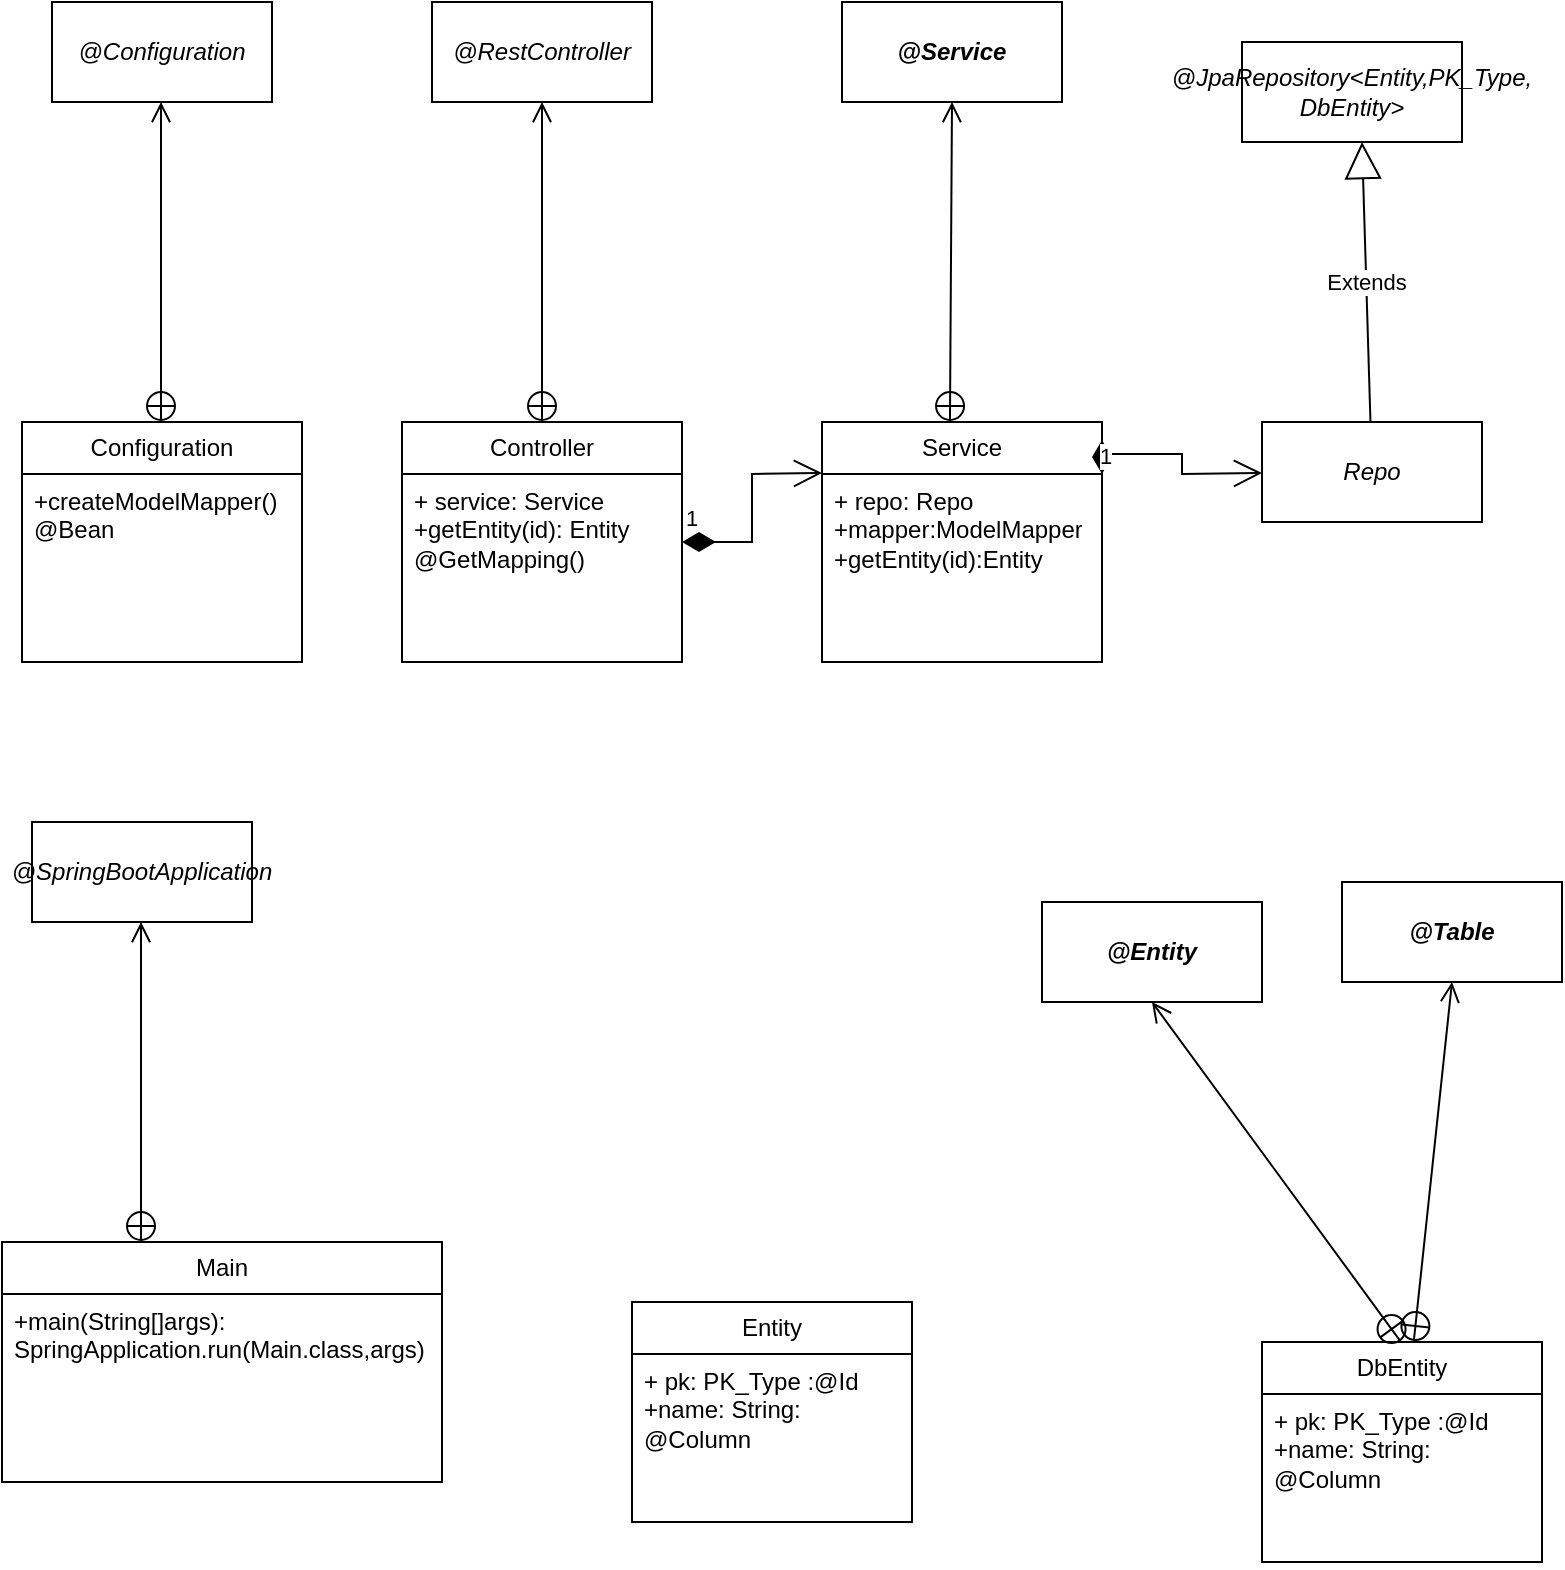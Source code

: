 <mxfile version="21.8.1" type="device">
  <diagram name="Page-1" id="-9-z7LoYfDrQy10ouUkj">
    <mxGraphModel dx="1191" dy="993" grid="1" gridSize="10" guides="1" tooltips="1" connect="1" arrows="1" fold="1" page="1" pageScale="1" pageWidth="850" pageHeight="1100" math="0" shadow="0">
      <root>
        <mxCell id="0" />
        <mxCell id="1" parent="0" />
        <mxCell id="mo-6X1ZLXpEqAN6m1QNW-1" value="Controller" style="swimlane;fontStyle=0;childLayout=stackLayout;horizontal=1;startSize=26;fillColor=none;horizontalStack=0;resizeParent=1;resizeParentMax=0;resizeLast=0;collapsible=1;marginBottom=0;whiteSpace=wrap;html=1;" parent="1" vertex="1">
          <mxGeometry x="220" y="330" width="140" height="120" as="geometry" />
        </mxCell>
        <mxCell id="mo-6X1ZLXpEqAN6m1QNW-2" value="+ service: Service&lt;br&gt;+getEntity(id): Entity @GetMapping()" style="text;strokeColor=none;fillColor=none;align=left;verticalAlign=top;spacingLeft=4;spacingRight=4;overflow=hidden;rotatable=0;points=[[0,0.5],[1,0.5]];portConstraint=eastwest;whiteSpace=wrap;html=1;" parent="mo-6X1ZLXpEqAN6m1QNW-1" vertex="1">
          <mxGeometry y="26" width="140" height="94" as="geometry" />
        </mxCell>
        <mxCell id="mo-6X1ZLXpEqAN6m1QNW-7" value="1" style="endArrow=open;html=1;endSize=12;startArrow=diamondThin;startSize=14;startFill=1;edgeStyle=orthogonalEdgeStyle;align=left;verticalAlign=bottom;rounded=0;exitX=1;exitY=0.362;exitDx=0;exitDy=0;exitPerimeter=0;" parent="1" source="mo-6X1ZLXpEqAN6m1QNW-2" edge="1">
          <mxGeometry x="-1" y="3" relative="1" as="geometry">
            <mxPoint x="270" y="355.5" as="sourcePoint" />
            <mxPoint x="430" y="355.5" as="targetPoint" />
          </mxGeometry>
        </mxCell>
        <mxCell id="mo-6X1ZLXpEqAN6m1QNW-9" value="" style="endArrow=open;startArrow=circlePlus;endFill=0;startFill=0;endSize=8;html=1;rounded=0;exitX=0.5;exitY=0;exitDx=0;exitDy=0;" parent="1" source="mo-6X1ZLXpEqAN6m1QNW-1" edge="1">
          <mxGeometry width="160" relative="1" as="geometry">
            <mxPoint x="370" y="520" as="sourcePoint" />
            <mxPoint x="290" y="170" as="targetPoint" />
          </mxGeometry>
        </mxCell>
        <mxCell id="mo-6X1ZLXpEqAN6m1QNW-10" value="&lt;i&gt;@RestController&lt;/i&gt;" style="html=1;whiteSpace=wrap;" parent="1" vertex="1">
          <mxGeometry x="235" y="120" width="110" height="50" as="geometry" />
        </mxCell>
        <mxCell id="mo-6X1ZLXpEqAN6m1QNW-11" value="Service" style="swimlane;fontStyle=0;childLayout=stackLayout;horizontal=1;startSize=26;fillColor=none;horizontalStack=0;resizeParent=1;resizeParentMax=0;resizeLast=0;collapsible=1;marginBottom=0;whiteSpace=wrap;html=1;" parent="1" vertex="1">
          <mxGeometry x="430" y="330" width="140" height="120" as="geometry" />
        </mxCell>
        <mxCell id="mo-6X1ZLXpEqAN6m1QNW-12" value="&lt;div&gt;+ repo: Repo&lt;/div&gt;&lt;div&gt;+mapper:ModelMapper&lt;/div&gt;+getEntity(id):Entity" style="text;strokeColor=none;fillColor=none;align=left;verticalAlign=top;spacingLeft=4;spacingRight=4;overflow=hidden;rotatable=0;points=[[0,0.5],[1,0.5]];portConstraint=eastwest;whiteSpace=wrap;html=1;" parent="mo-6X1ZLXpEqAN6m1QNW-11" vertex="1">
          <mxGeometry y="26" width="140" height="94" as="geometry" />
        </mxCell>
        <mxCell id="mo-6X1ZLXpEqAN6m1QNW-13" value="&lt;i&gt;@Service&lt;/i&gt;" style="html=1;whiteSpace=wrap;fontStyle=1" parent="1" vertex="1">
          <mxGeometry x="440" y="120" width="110" height="50" as="geometry" />
        </mxCell>
        <mxCell id="mo-6X1ZLXpEqAN6m1QNW-14" value="1" style="endArrow=open;html=1;endSize=12;startArrow=diamondThin;startSize=14;startFill=1;edgeStyle=orthogonalEdgeStyle;align=left;verticalAlign=bottom;rounded=0;exitX=1;exitY=0;exitDx=0;exitDy=0;exitPerimeter=0;" parent="1" edge="1" source="mo-6X1ZLXpEqAN6m1QNW-12">
          <mxGeometry x="-1" y="3" relative="1" as="geometry">
            <mxPoint x="490" y="355.5" as="sourcePoint" />
            <mxPoint x="650" y="355.5" as="targetPoint" />
          </mxGeometry>
        </mxCell>
        <mxCell id="mo-6X1ZLXpEqAN6m1QNW-17" value="&lt;i&gt;Repo&lt;/i&gt;" style="html=1;whiteSpace=wrap;" parent="1" vertex="1">
          <mxGeometry x="650" y="330" width="110" height="50" as="geometry" />
        </mxCell>
        <mxCell id="mo-6X1ZLXpEqAN6m1QNW-18" value="Extends" style="endArrow=block;endSize=16;endFill=0;html=1;rounded=0;" parent="1" source="mo-6X1ZLXpEqAN6m1QNW-17" edge="1">
          <mxGeometry width="160" relative="1" as="geometry">
            <mxPoint x="370" y="770" as="sourcePoint" />
            <mxPoint x="700" y="190" as="targetPoint" />
          </mxGeometry>
        </mxCell>
        <mxCell id="mo-6X1ZLXpEqAN6m1QNW-19" value="&lt;i&gt;@JpaRepository&amp;lt;Entity,PK_Type, DbEntity&amp;gt;&lt;/i&gt;" style="html=1;whiteSpace=wrap;" parent="1" vertex="1">
          <mxGeometry x="640" y="140" width="110" height="50" as="geometry" />
        </mxCell>
        <mxCell id="mo-6X1ZLXpEqAN6m1QNW-20" value="DbEntity" style="swimlane;fontStyle=0;childLayout=stackLayout;horizontal=1;startSize=26;fillColor=none;horizontalStack=0;resizeParent=1;resizeParentMax=0;resizeLast=0;collapsible=1;marginBottom=0;whiteSpace=wrap;html=1;" parent="1" vertex="1">
          <mxGeometry x="650" y="790" width="140" height="110" as="geometry" />
        </mxCell>
        <mxCell id="mo-6X1ZLXpEqAN6m1QNW-21" value="+ pk: PK_Type :@Id&lt;br&gt;+name: String: @Column" style="text;strokeColor=none;fillColor=none;align=left;verticalAlign=top;spacingLeft=4;spacingRight=4;overflow=hidden;rotatable=0;points=[[0,0.5],[1,0.5]];portConstraint=eastwest;whiteSpace=wrap;html=1;" parent="mo-6X1ZLXpEqAN6m1QNW-20" vertex="1">
          <mxGeometry y="26" width="140" height="84" as="geometry" />
        </mxCell>
        <mxCell id="mo-6X1ZLXpEqAN6m1QNW-22" value="&lt;i&gt;@Entity&lt;/i&gt;" style="html=1;whiteSpace=wrap;fontStyle=1" parent="1" vertex="1">
          <mxGeometry x="540" y="570" width="110" height="50" as="geometry" />
        </mxCell>
        <mxCell id="mo-6X1ZLXpEqAN6m1QNW-23" value="&lt;i&gt;@Table&lt;/i&gt;" style="html=1;whiteSpace=wrap;fontStyle=1" parent="1" vertex="1">
          <mxGeometry x="690" y="560" width="110" height="50" as="geometry" />
        </mxCell>
        <mxCell id="mo-6X1ZLXpEqAN6m1QNW-24" value="" style="endArrow=open;startArrow=circlePlus;endFill=0;startFill=0;endSize=8;html=1;rounded=0;exitX=0.5;exitY=0;exitDx=0;exitDy=0;entryX=0.5;entryY=1;entryDx=0;entryDy=0;" parent="1" target="mo-6X1ZLXpEqAN6m1QNW-22" edge="1">
          <mxGeometry width="160" relative="1" as="geometry">
            <mxPoint x="719.5" y="790" as="sourcePoint" />
            <mxPoint x="719.5" y="630" as="targetPoint" />
          </mxGeometry>
        </mxCell>
        <mxCell id="mo-6X1ZLXpEqAN6m1QNW-25" value="" style="endArrow=open;startArrow=circlePlus;endFill=0;startFill=0;endSize=8;html=1;rounded=0;entryX=0.5;entryY=1;entryDx=0;entryDy=0;" parent="1" source="mo-6X1ZLXpEqAN6m1QNW-20" target="mo-6X1ZLXpEqAN6m1QNW-23" edge="1">
          <mxGeometry width="160" relative="1" as="geometry">
            <mxPoint x="729.5" y="800" as="sourcePoint" />
            <mxPoint x="605" y="630" as="targetPoint" />
          </mxGeometry>
        </mxCell>
        <mxCell id="mo-6X1ZLXpEqAN6m1QNW-26" value="" style="endArrow=open;startArrow=circlePlus;endFill=0;startFill=0;endSize=8;html=1;rounded=0;exitX=0.457;exitY=0;exitDx=0;exitDy=0;entryX=0.5;entryY=1;entryDx=0;entryDy=0;exitPerimeter=0;" parent="1" source="mo-6X1ZLXpEqAN6m1QNW-11" target="mo-6X1ZLXpEqAN6m1QNW-13" edge="1">
          <mxGeometry width="160" relative="1" as="geometry">
            <mxPoint x="210" y="340" as="sourcePoint" />
            <mxPoint x="210" y="180" as="targetPoint" />
          </mxGeometry>
        </mxCell>
        <mxCell id="mo-6X1ZLXpEqAN6m1QNW-27" value="Entity" style="swimlane;fontStyle=0;childLayout=stackLayout;horizontal=1;startSize=26;fillColor=none;horizontalStack=0;resizeParent=1;resizeParentMax=0;resizeLast=0;collapsible=1;marginBottom=0;whiteSpace=wrap;html=1;" parent="1" vertex="1">
          <mxGeometry x="335" y="770" width="140" height="110" as="geometry" />
        </mxCell>
        <mxCell id="mo-6X1ZLXpEqAN6m1QNW-28" value="+ pk: PK_Type :@Id&lt;br&gt;+name: String: @Column" style="text;strokeColor=none;fillColor=none;align=left;verticalAlign=top;spacingLeft=4;spacingRight=4;overflow=hidden;rotatable=0;points=[[0,0.5],[1,0.5]];portConstraint=eastwest;whiteSpace=wrap;html=1;" parent="mo-6X1ZLXpEqAN6m1QNW-27" vertex="1">
          <mxGeometry y="26" width="140" height="84" as="geometry" />
        </mxCell>
        <mxCell id="mo-6X1ZLXpEqAN6m1QNW-29" value="Configuration" style="swimlane;fontStyle=0;childLayout=stackLayout;horizontal=1;startSize=26;fillColor=none;horizontalStack=0;resizeParent=1;resizeParentMax=0;resizeLast=0;collapsible=1;marginBottom=0;whiteSpace=wrap;html=1;" parent="1" vertex="1">
          <mxGeometry x="30" y="330" width="140" height="120" as="geometry" />
        </mxCell>
        <mxCell id="mo-6X1ZLXpEqAN6m1QNW-30" value="+createModelMapper() @Bean" style="text;strokeColor=none;fillColor=none;align=left;verticalAlign=top;spacingLeft=4;spacingRight=4;overflow=hidden;rotatable=0;points=[[0,0.5],[1,0.5]];portConstraint=eastwest;whiteSpace=wrap;html=1;" parent="mo-6X1ZLXpEqAN6m1QNW-29" vertex="1">
          <mxGeometry y="26" width="140" height="94" as="geometry" />
        </mxCell>
        <mxCell id="mo-6X1ZLXpEqAN6m1QNW-31" value="" style="endArrow=open;startArrow=circlePlus;endFill=0;startFill=0;endSize=8;html=1;rounded=0;exitX=0.5;exitY=0;exitDx=0;exitDy=0;" parent="1" edge="1">
          <mxGeometry width="160" relative="1" as="geometry">
            <mxPoint x="99.5" y="330" as="sourcePoint" />
            <mxPoint x="99.5" y="170" as="targetPoint" />
          </mxGeometry>
        </mxCell>
        <mxCell id="mo-6X1ZLXpEqAN6m1QNW-32" value="&lt;i&gt;@Configuration&lt;/i&gt;" style="html=1;whiteSpace=wrap;" parent="1" vertex="1">
          <mxGeometry x="45" y="120" width="110" height="50" as="geometry" />
        </mxCell>
        <mxCell id="mo-6X1ZLXpEqAN6m1QNW-33" value="Main" style="swimlane;fontStyle=0;childLayout=stackLayout;horizontal=1;startSize=26;fillColor=none;horizontalStack=0;resizeParent=1;resizeParentMax=0;resizeLast=0;collapsible=1;marginBottom=0;whiteSpace=wrap;html=1;" parent="1" vertex="1">
          <mxGeometry x="20" y="740" width="220" height="120" as="geometry" />
        </mxCell>
        <mxCell id="mo-6X1ZLXpEqAN6m1QNW-34" value="+main(String[]args): SpringApplication.run(Main.class,args)" style="text;strokeColor=none;fillColor=none;align=left;verticalAlign=top;spacingLeft=4;spacingRight=4;overflow=hidden;rotatable=0;points=[[0,0.5],[1,0.5]];portConstraint=eastwest;whiteSpace=wrap;html=1;" parent="mo-6X1ZLXpEqAN6m1QNW-33" vertex="1">
          <mxGeometry y="26" width="220" height="94" as="geometry" />
        </mxCell>
        <mxCell id="mo-6X1ZLXpEqAN6m1QNW-35" value="" style="endArrow=open;startArrow=circlePlus;endFill=0;startFill=0;endSize=8;html=1;rounded=0;exitX=0.5;exitY=0;exitDx=0;exitDy=0;" parent="1" edge="1">
          <mxGeometry width="160" relative="1" as="geometry">
            <mxPoint x="89.5" y="740" as="sourcePoint" />
            <mxPoint x="89.5" y="580" as="targetPoint" />
          </mxGeometry>
        </mxCell>
        <mxCell id="mo-6X1ZLXpEqAN6m1QNW-36" value="&lt;i&gt;@SpringBootApplication&lt;/i&gt;" style="html=1;whiteSpace=wrap;" parent="1" vertex="1">
          <mxGeometry x="35" y="530" width="110" height="50" as="geometry" />
        </mxCell>
      </root>
    </mxGraphModel>
  </diagram>
</mxfile>
